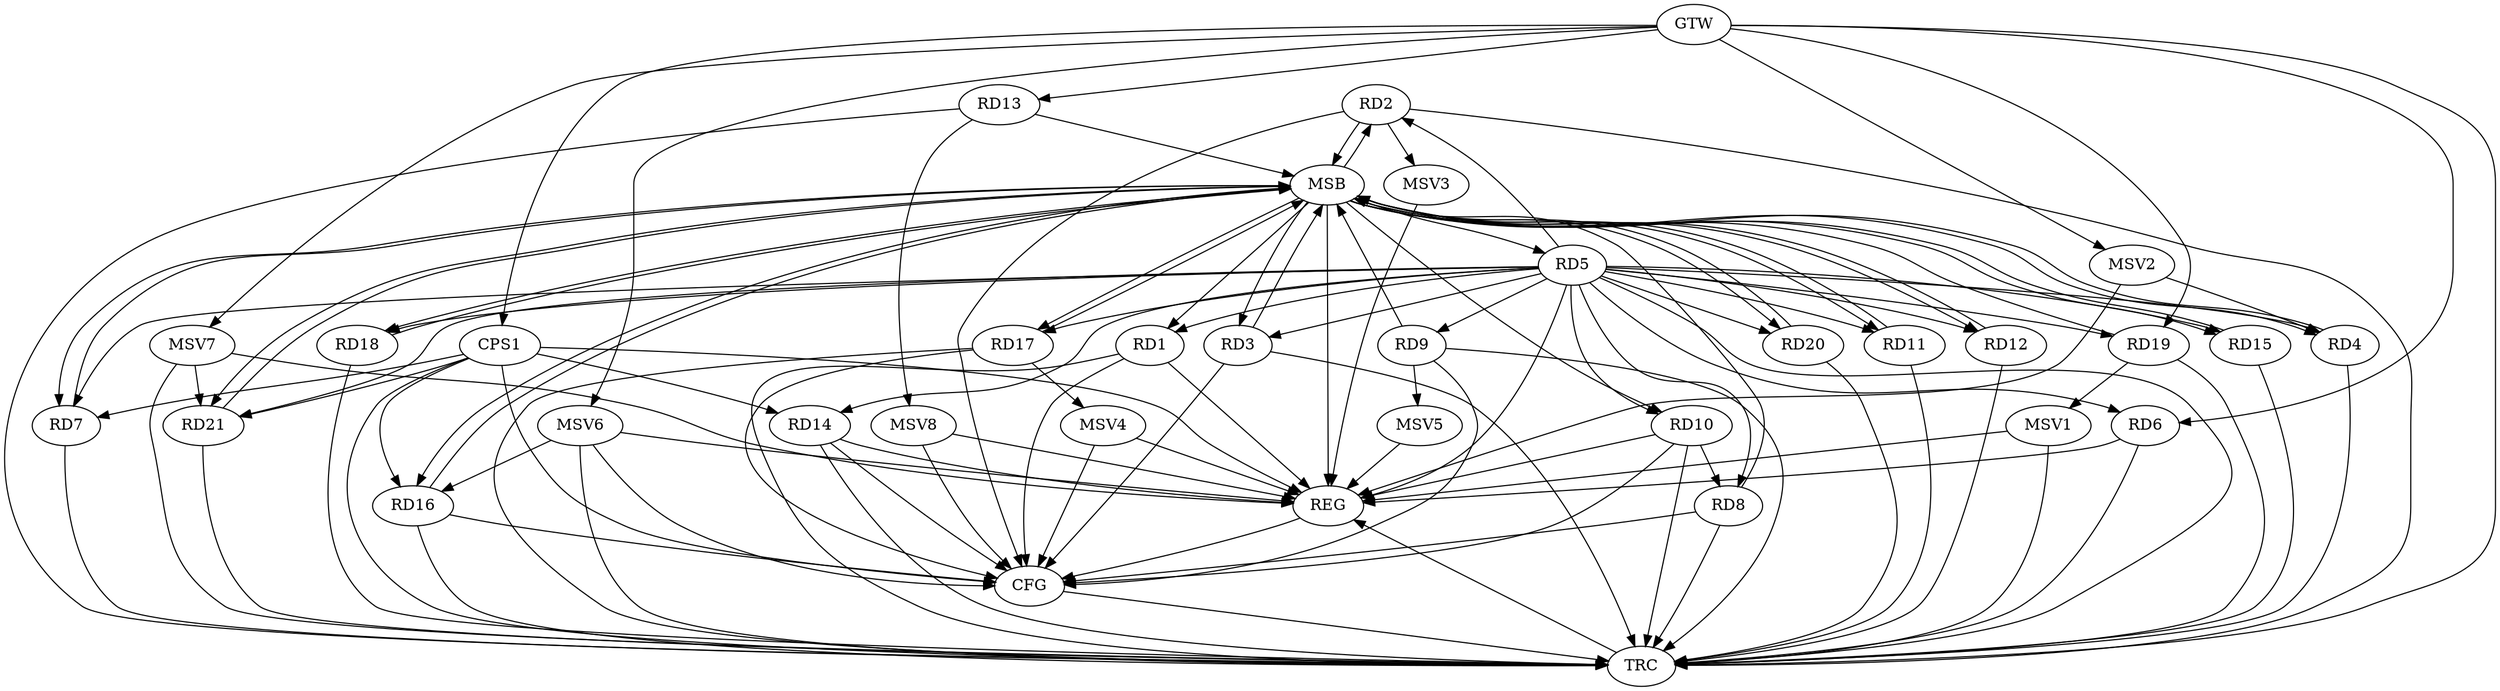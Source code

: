 strict digraph G {
  RD1 [ label="RD1" ];
  RD2 [ label="RD2" ];
  RD3 [ label="RD3" ];
  RD4 [ label="RD4" ];
  RD5 [ label="RD5" ];
  RD6 [ label="RD6" ];
  RD7 [ label="RD7" ];
  RD8 [ label="RD8" ];
  RD9 [ label="RD9" ];
  RD10 [ label="RD10" ];
  RD11 [ label="RD11" ];
  RD12 [ label="RD12" ];
  RD13 [ label="RD13" ];
  RD14 [ label="RD14" ];
  RD15 [ label="RD15" ];
  RD16 [ label="RD16" ];
  RD17 [ label="RD17" ];
  RD18 [ label="RD18" ];
  RD19 [ label="RD19" ];
  RD20 [ label="RD20" ];
  RD21 [ label="RD21" ];
  CPS1 [ label="CPS1" ];
  GTW [ label="GTW" ];
  REG [ label="REG" ];
  MSB [ label="MSB" ];
  CFG [ label="CFG" ];
  TRC [ label="TRC" ];
  MSV1 [ label="MSV1" ];
  MSV2 [ label="MSV2" ];
  MSV3 [ label="MSV3" ];
  MSV4 [ label="MSV4" ];
  MSV5 [ label="MSV5" ];
  MSV6 [ label="MSV6" ];
  MSV7 [ label="MSV7" ];
  MSV8 [ label="MSV8" ];
  RD5 -> RD8;
  RD5 -> RD12;
  RD5 -> RD15;
  RD10 -> RD8;
  CPS1 -> RD7;
  CPS1 -> RD21;
  CPS1 -> RD16;
  CPS1 -> RD14;
  GTW -> RD6;
  GTW -> RD13;
  GTW -> RD19;
  GTW -> CPS1;
  RD1 -> REG;
  RD5 -> REG;
  RD6 -> REG;
  RD10 -> REG;
  RD14 -> REG;
  CPS1 -> REG;
  RD2 -> MSB;
  MSB -> RD3;
  MSB -> RD5;
  MSB -> REG;
  RD3 -> MSB;
  MSB -> RD16;
  RD4 -> MSB;
  MSB -> RD10;
  RD7 -> MSB;
  RD8 -> MSB;
  RD9 -> MSB;
  MSB -> RD17;
  RD11 -> MSB;
  MSB -> RD4;
  MSB -> RD20;
  RD12 -> MSB;
  MSB -> RD15;
  RD13 -> MSB;
  MSB -> RD18;
  MSB -> RD21;
  RD15 -> MSB;
  RD16 -> MSB;
  MSB -> RD7;
  RD17 -> MSB;
  MSB -> RD1;
  MSB -> RD2;
  MSB -> RD12;
  RD18 -> MSB;
  MSB -> RD11;
  RD19 -> MSB;
  RD20 -> MSB;
  RD21 -> MSB;
  RD3 -> CFG;
  RD14 -> CFG;
  RD1 -> CFG;
  RD17 -> CFG;
  RD2 -> CFG;
  RD9 -> CFG;
  RD16 -> CFG;
  RD10 -> CFG;
  CPS1 -> CFG;
  RD8 -> CFG;
  REG -> CFG;
  RD1 -> TRC;
  RD2 -> TRC;
  RD3 -> TRC;
  RD4 -> TRC;
  RD5 -> TRC;
  RD6 -> TRC;
  RD7 -> TRC;
  RD8 -> TRC;
  RD9 -> TRC;
  RD10 -> TRC;
  RD11 -> TRC;
  RD12 -> TRC;
  RD13 -> TRC;
  RD14 -> TRC;
  RD15 -> TRC;
  RD16 -> TRC;
  RD17 -> TRC;
  RD18 -> TRC;
  RD19 -> TRC;
  RD20 -> TRC;
  RD21 -> TRC;
  CPS1 -> TRC;
  GTW -> TRC;
  CFG -> TRC;
  TRC -> REG;
  RD5 -> RD20;
  RD5 -> RD21;
  RD5 -> RD3;
  RD5 -> RD10;
  RD5 -> RD19;
  RD5 -> RD14;
  RD5 -> RD9;
  RD5 -> RD2;
  RD5 -> RD1;
  RD5 -> RD7;
  RD5 -> RD6;
  RD5 -> RD4;
  RD5 -> RD17;
  RD5 -> RD11;
  RD5 -> RD18;
  RD19 -> MSV1;
  MSV1 -> REG;
  MSV1 -> TRC;
  MSV2 -> RD4;
  GTW -> MSV2;
  MSV2 -> REG;
  RD2 -> MSV3;
  MSV3 -> REG;
  RD17 -> MSV4;
  MSV4 -> REG;
  MSV4 -> CFG;
  RD9 -> MSV5;
  MSV5 -> REG;
  MSV6 -> RD16;
  GTW -> MSV6;
  MSV6 -> REG;
  MSV6 -> TRC;
  MSV6 -> CFG;
  MSV7 -> RD21;
  GTW -> MSV7;
  MSV7 -> REG;
  MSV7 -> TRC;
  RD13 -> MSV8;
  MSV8 -> REG;
  MSV8 -> CFG;
}
